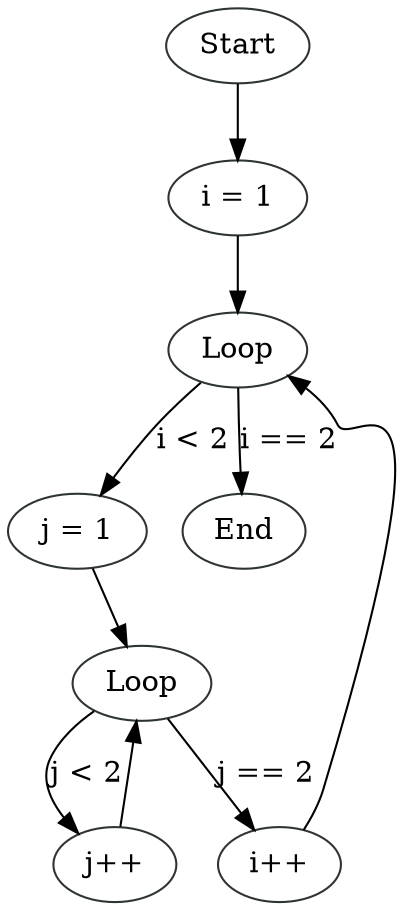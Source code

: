 digraph NestedLoops {
node1 [label="Start", color="#2e3436"]
node2 [label="i = 1", color="#2e3436"]
node3 [label="Loop", color="#2e3436"]
node4 [label="j = 1", color="#2e3436"]
node5 [label="Loop", color="#2e3436"]
node6 [label="j++", color="#2e3436"]
node7 [label="i++", color="#2e3436"]
node8 [label="End", color="#2e3436"]

node1 -> node2
node2 -> node3
node3 -> node4 [label="i < 2"]
node3 -> node8 [label="i == 2"]
node4 -> node5
node5 -> node6 [label="j < 2"]
node5 -> node7 [label="j == 2"]
node6 -> node5
node7 -> node3
}
